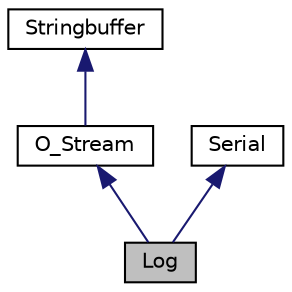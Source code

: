 digraph "Log"
{
  bgcolor="transparent";
  edge [fontname="Helvetica",fontsize="10",labelfontname="Helvetica",labelfontsize="10"];
  node [fontname="Helvetica",fontsize="10",shape=record];
  Node1 [label="Log",height=0.2,width=0.4,color="black", fillcolor="grey75", style="filled", fontcolor="black"];
  Node2 -> Node1 [dir="back",color="midnightblue",fontsize="10",style="solid",fontname="Helvetica"];
  Node2 [label="O_Stream",height=0.2,width=0.4,color="black",URL="$classO__Stream.html",tooltip="Manipulation class providing formatted output support. "];
  Node3 -> Node2 [dir="back",color="midnightblue",fontsize="10",style="solid",fontname="Helvetica"];
  Node3 [label="Stringbuffer",height=0.2,width=0.4,color="black",URL="$classStringbuffer.html",tooltip="Puffer für die Textausgabe. "];
  Node4 -> Node1 [dir="back",color="midnightblue",fontsize="10",style="solid",fontname="Helvetica"];
  Node4 [label="Serial",height=0.2,width=0.4,color="black",URL="$classSerial.html"];
}
